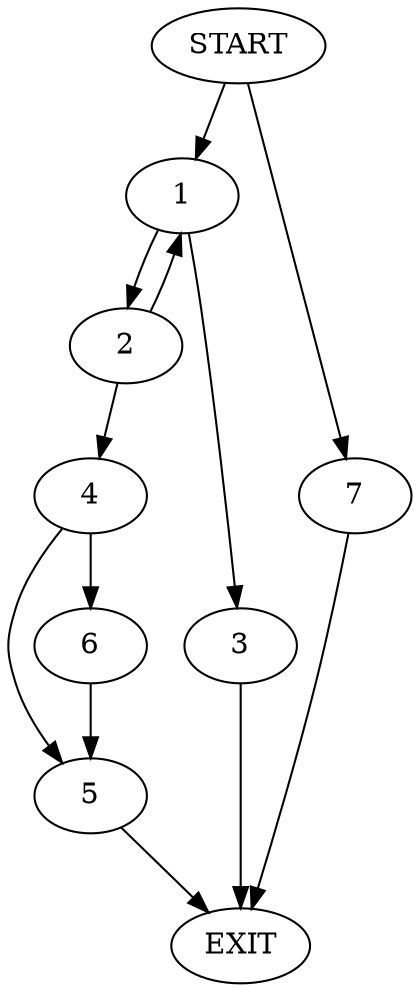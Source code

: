 digraph {
0 [label="START"]
8 [label="EXIT"]
0 -> 1
1 -> 2
1 -> 3
2 -> 1
2 -> 4
3 -> 8
4 -> 5
4 -> 6
5 -> 8
6 -> 5
0 -> 7
7 -> 8
}
